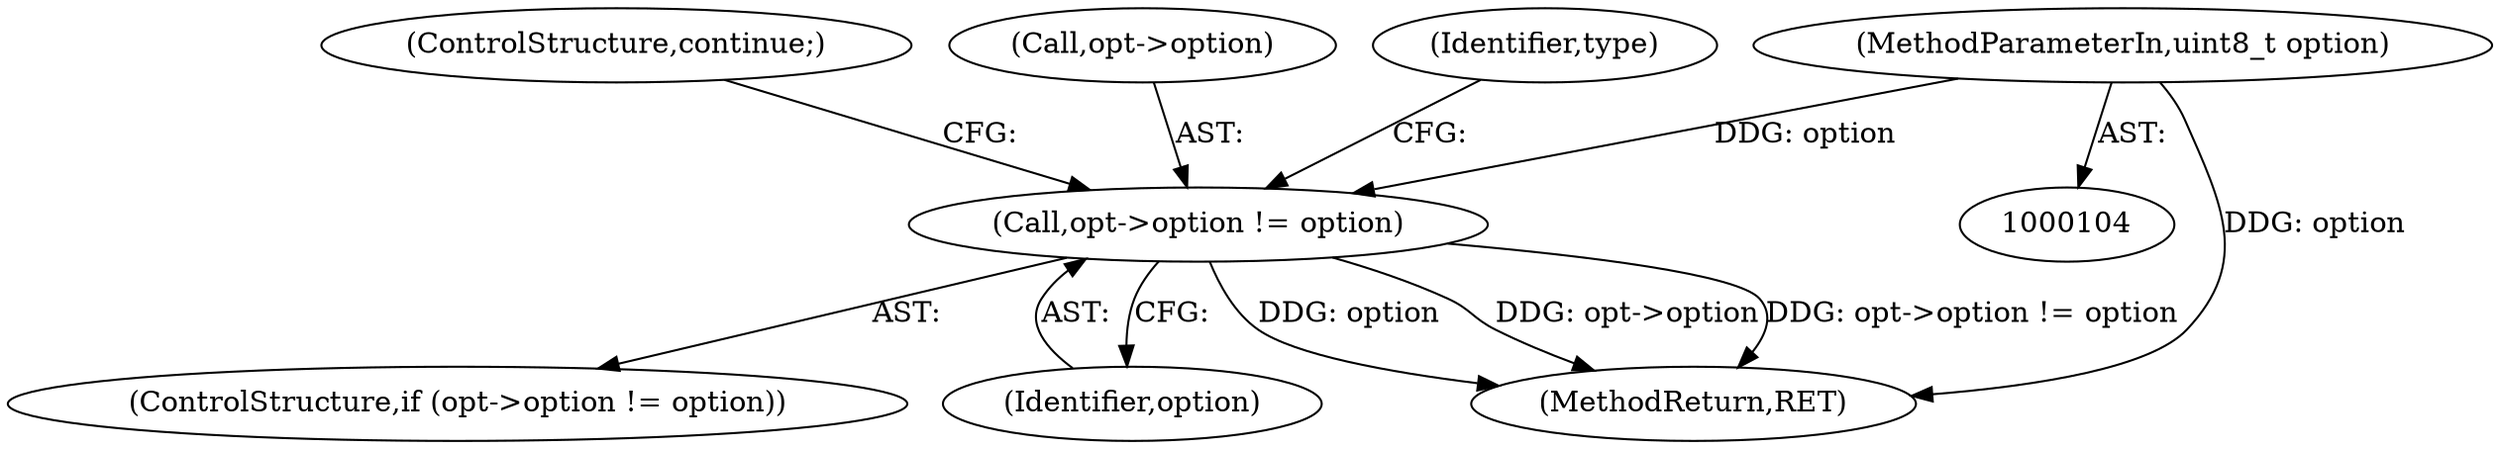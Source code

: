 digraph "0_Android_1390ace71179f04a09c300ee8d0300aa69d9db09@pointer" {
"1000129" [label="(Call,opt->option != option)"];
"1000105" [label="(MethodParameterIn,uint8_t option)"];
"1000133" [label="(Identifier,option)"];
"1000129" [label="(Call,opt->option != option)"];
"1000134" [label="(ControlStructure,continue;)"];
"1000130" [label="(Call,opt->option)"];
"1000128" [label="(ControlStructure,if (opt->option != option))"];
"1000105" [label="(MethodParameterIn,uint8_t option)"];
"1000235" [label="(MethodReturn,RET)"];
"1000136" [label="(Identifier,type)"];
"1000129" -> "1000128"  [label="AST: "];
"1000129" -> "1000133"  [label="CFG: "];
"1000130" -> "1000129"  [label="AST: "];
"1000133" -> "1000129"  [label="AST: "];
"1000134" -> "1000129"  [label="CFG: "];
"1000136" -> "1000129"  [label="CFG: "];
"1000129" -> "1000235"  [label="DDG: opt->option"];
"1000129" -> "1000235"  [label="DDG: opt->option != option"];
"1000129" -> "1000235"  [label="DDG: option"];
"1000105" -> "1000129"  [label="DDG: option"];
"1000105" -> "1000104"  [label="AST: "];
"1000105" -> "1000235"  [label="DDG: option"];
}
